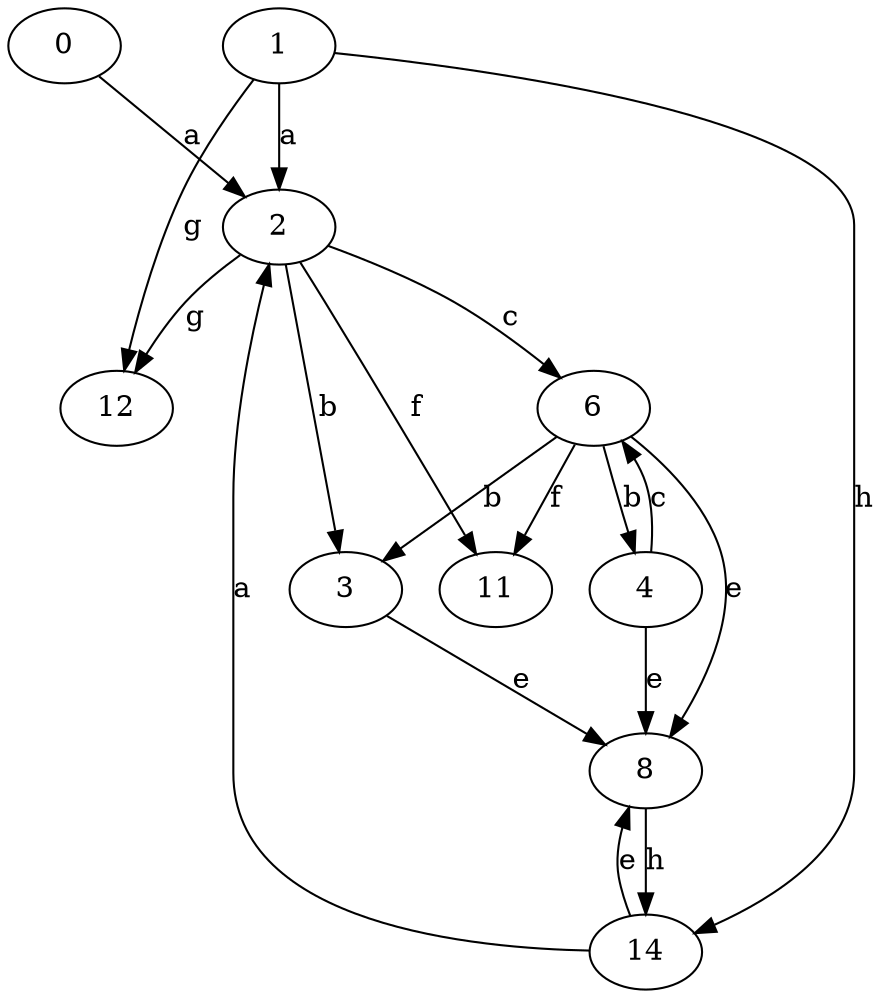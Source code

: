 strict digraph  {
2;
3;
4;
6;
0;
8;
1;
11;
12;
14;
2 -> 3  [label=b];
2 -> 6  [label=c];
2 -> 11  [label=f];
2 -> 12  [label=g];
3 -> 8  [label=e];
4 -> 6  [label=c];
4 -> 8  [label=e];
6 -> 3  [label=b];
6 -> 4  [label=b];
6 -> 8  [label=e];
6 -> 11  [label=f];
0 -> 2  [label=a];
8 -> 14  [label=h];
1 -> 2  [label=a];
1 -> 12  [label=g];
1 -> 14  [label=h];
14 -> 2  [label=a];
14 -> 8  [label=e];
}
